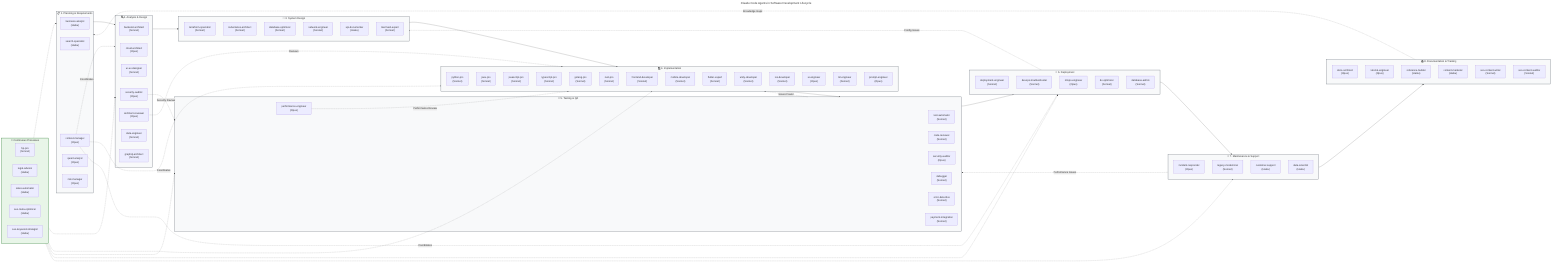 ---
title: Claude Code Agents in Software Development Lifecycle
---
graph LR
    %% SDLC Phases
    subgraph Planning ["📋 1. Planning & Requirements"]
        direction TB
        BizAnalyst["business-analyst<br/>(Haiku)"]
        SearchSpec["search-specialist<br/>(Haiku)"]
        ContextMgr["context-manager<br/>(Opus)"]
        QuantAnalyst["quant-analyst<br/>(Opus)"]
        RiskMgr["risk-manager<br/>(Opus)"]
    end
    
    subgraph Analysis ["🔍 2. Analysis & Design"]
        direction TB
        BackendArch["backend-architect<br/>(Sonnet)"]
        CloudArch["cloud-architect<br/>(Opus)"]
        UIUX["ui-ux-designer<br/>(Sonnet)"]
        SecurityAud1["security-auditor<br/>(Opus)"]
        ArchReviewer["architect-reviewer<br/>(Opus)"]
        DataEng["data-engineer<br/>(Sonnet)"]
        GraphQLArch["graphql-architect<br/>(Sonnet)"]
    end
    
    subgraph Design ["🎨 3. System Design"]
        direction TB
        TerraformSpec["terraform-specialist<br/>(Sonnet)"]
        K8sArch["kubernetes-architect<br/>(Sonnet)"]
        DBOptim["database-optimizer<br/>(Sonnet)"]
        NetEng["network-engineer<br/>(Sonnet)"]
        APIDoc["api-documenter<br/>(Haiku)"]
        MermaidExp["mermaid-expert<br/>(Sonnet)"]
    end
    
    subgraph Implementation ["💻 4. Implementation"]
        direction TB
        PythonPro["python-pro<br/>(Sonnet)"]
        JavaPro["java-pro<br/>(Sonnet)"]
        JSPro["javascript-pro<br/>(Sonnet)"]
        TSPro["typescript-pro<br/>(Sonnet)"]
        GoPro["golang-pro<br/>(Sonnet)"]
        RustPro["rust-pro<br/>(Sonnet)"]
        FrontendDev["frontend-developer<br/>(Sonnet)"]
        MobileDev["mobile-developer<br/>(Sonnet)"]
        FlutterExp["flutter-expert<br/>(Sonnet)"]
        UnityDev["unity-developer<br/>(Sonnet)"]
        IOSDev["ios-developer<br/>(Sonnet)"]
        AIEng["ai-engineer<br/>(Opus)"]
        MLEng["ml-engineer<br/>(Sonnet)"]
        PromptEng["prompt-engineer<br/>(Opus)"]
    end
    
    subgraph Testing ["🧪 5. Testing & QA"]
        direction TB
        TestAuto["test-automator<br/>(Sonnet)"]
        CodeReviewer["code-reviewer<br/>(Sonnet)"]
        SecurityAud2["security-auditor<br/>(Opus)"]
        PerfEng["performance-engineer<br/>(Opus)"]
        Debugger["debugger<br/>(Sonnet)"]
        ErrorDetective["error-detective<br/>(Sonnet)"]
        PaymentInt["payment-integration<br/>(Sonnet)"]
    end
    
    subgraph Deployment ["🚀 6. Deployment"]
        direction TB
        DeployEng["deployment-engineer<br/>(Sonnet)"]
        DevOpsTrouble["devops-troubleshooter<br/>(Sonnet)"]
        MLOpsEng["mlops-engineer<br/>(Opus)"]
        DXOpt["dx-optimizer<br/>(Sonnet)"]
        DBAAdmin["database-admin<br/>(Sonnet)"]
    end
    
    subgraph Maintenance ["🔧 7. Maintenance & Support"]
        direction TB
        IncidentResp["incident-responder<br/>(Opus)"]
        LegacyMod["legacy-modernizer<br/>(Sonnet)"]
        CustomerSupport["customer-support<br/>(Haiku)"]
        DataSci["data-scientist<br/>(Haiku)"]
    end
    
    subgraph Documentation ["📚 8. Documentation & Training"]
        direction TB
        DocsArch["docs-architect<br/>(Opus)"]
        TutorialEng["tutorial-engineer<br/>(Opus)"]
        RefBuilder["reference-builder<br/>(Haiku)"]
        ContentMark["content-marketer<br/>(Haiku)"]
        SEOWriter["seo-content-writer<br/>(Sonnet)"]
        SEOAuditor["seo-content-auditor<br/>(Sonnet)"]
    end
    
    %% Flow between phases
    Planning --> Analysis
    Analysis --> Design  
    Design --> Implementation
    Implementation --> Testing
    Testing --> Deployment
    Deployment --> Maintenance
    Maintenance --> Documentation
    
    %% Feedback loops
    Testing -.->|"Issues Found"| Implementation
    Deployment -.->|"Config Issues"| Design
    Maintenance -.->|"Performance Issues"| Testing
    Documentation -.->|"Knowledge Gaps"| Planning
    
    %% Cross-phase collaborations
    ArchReviewer -.->|"Reviews"| Implementation
    SecurityAud1 -.->|"Security Review"| Testing
    PerfEng -.->|"Performance Review"| Implementation
    ContextMgr -.->|"Coordinates"| Analysis
    ContextMgr -.->|"Coordinates"| Implementation
    ContextMgr -.->|"Coordinates"| Deployment
    
    %% Continuous processes (spanning multiple phases)
    subgraph Continuous ["🔄 Continuous Processes"]
        direction LR
        HP["hp-pro<br/>(Sonnet)"]
        Legal["legal-advisor<br/>(Haiku)"]
        SalesAuto["sales-automator<br/>(Haiku)"]
        SEOMeta["seo-meta-optimizer<br/>(Haiku)"]
        SEOKeyword["seo-keyword-strategist<br/>(Haiku)"]
    end
    
    %% Continuous processes connect to all phases
    Continuous -.-> Planning
    Continuous -.-> Analysis  
    Continuous -.-> Implementation
    Continuous -.-> Testing
    Continuous -.-> Deployment
    Continuous -.-> Maintenance
    
    %% Styling
    classDef haiku fill:#e1f5fe,stroke:#0277bd,stroke-width:2px
    classDef sonnet fill:#f3e5f5,stroke:#7b1fa2,stroke-width:2px
    classDef opus fill:#fff3e0,stroke:#f57c00,stroke-width:2px
    classDef phase fill:#f8f9fa,stroke:#6c757d,stroke-width:2px
    classDef continuous fill:#e8f5e8,stroke:#2e7d32,stroke-width:2px
    
    class Planning,Analysis,Design,Implementation,Testing,Deployment,Maintenance,Documentation phase
    class Continuous continuous